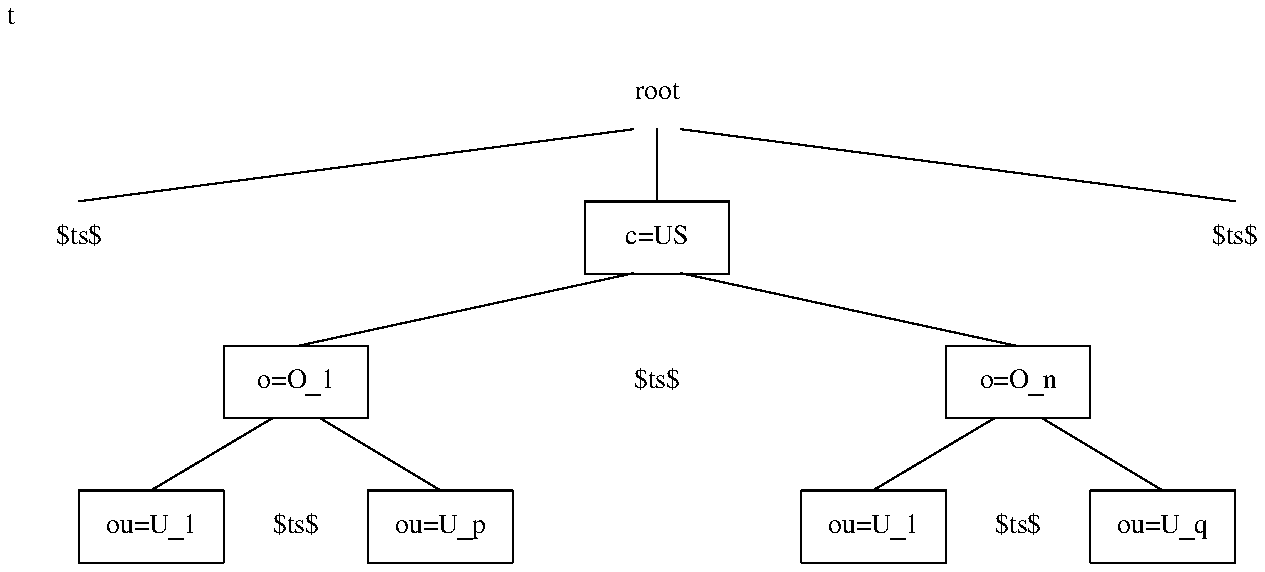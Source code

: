 \tt
.PS 6.5i
boxwid = 4*boxwid/3
## figure D-5
B1:	box invis "root"
B2:	box with .n at (B1.s.x, B1.s.y-lineht) "c=US"
	line from B2.n to B1.s
##
B3:	box with .ne at (B2.se.x-linewid*5, B2.se.y-lineht) "o=O\_1"
B4:	box with .nw at (B2.sw.x+linewid*5, B2.sw.y-lineht) "o=O\_n"
	line from B3.n to (B2.s.x-boxwid/6, B2.s.y)
	line from B4.n to (B2.s.x+boxwid/6, B2.s.y)
	move to ((B3.e.x+B4.w.x)/2, B3.e.y); "$\ldots$"
##
B6:	box with .ne at (B3.se.x-linewid*2, B3.se.y-lineht) "ou=U\_1"
B7:	box with .nw at (B3.sw.x+linewid*2, B3.sw.y-lineht) "ou=U\_p"
	line from B6.n to (B3.s.x-boxwid/6, B3.s.y)
	line from B7.n to (B3.s.x+boxwid/6, B3.s.y)
	move to ((B6.e.x+B7.w.x)/2, B6.e.y); "$\ldots$"
##
B8:	box with .ne at (B4.se.x-linewid*2, B4.se.y-lineht) "ou=U\_1"
B9:	box with .nw at (B4.sw.x+linewid*2, B4.sw.y-lineht) "ou=U\_q"
	line from B8.n to (B4.s.x-boxwid/6, B4.s.y)
	line from B9.n to (B4.s.x+boxwid/6, B4.s.y)
	move to ((B8.e.x+B9.w.x)/2, B8.e.y); "$\ldots$"
##
B11:	box "$\ldots$" invis with .n at (B6.n.x-linewid, B2.n.y)
	line from B11.n to (B1.s.x-boxwid/6, B1.s.y)
B12:	box "$\ldots$" invis with .n at (B9.n.x+linewid, B2.n.y)
	line from B12.n to (B1.s.x+boxwid/6, B1.s.y)
##
.PE
